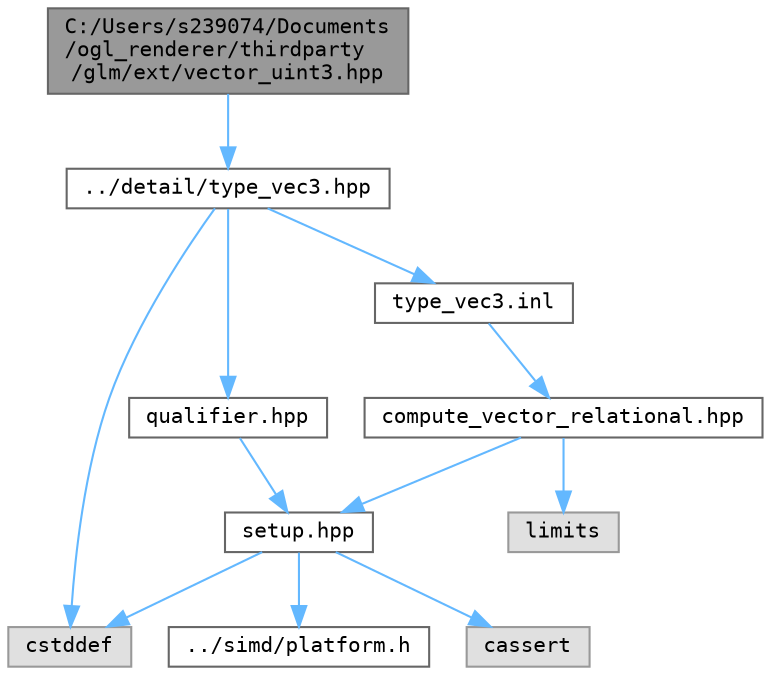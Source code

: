 digraph "C:/Users/s239074/Documents/ogl_renderer/thirdparty/glm/ext/vector_uint3.hpp"
{
 // LATEX_PDF_SIZE
  bgcolor="transparent";
  edge [fontname=Terminal,fontsize=10,labelfontname=Helvetica,labelfontsize=10];
  node [fontname=Terminal,fontsize=10,shape=box,height=0.2,width=0.4];
  Node1 [label="C:/Users/s239074/Documents\l/ogl_renderer/thirdparty\l/glm/ext/vector_uint3.hpp",height=0.2,width=0.4,color="gray40", fillcolor="grey60", style="filled", fontcolor="black",tooltip=" "];
  Node1 -> Node2 [color="steelblue1",style="solid"];
  Node2 [label="../detail/type_vec3.hpp",height=0.2,width=0.4,color="grey40", fillcolor="white", style="filled",URL="$type__vec3_8hpp.html",tooltip=" "];
  Node2 -> Node3 [color="steelblue1",style="solid"];
  Node3 [label="qualifier.hpp",height=0.2,width=0.4,color="grey40", fillcolor="white", style="filled",URL="$qualifier_8hpp.html",tooltip=" "];
  Node3 -> Node4 [color="steelblue1",style="solid"];
  Node4 [label="setup.hpp",height=0.2,width=0.4,color="grey40", fillcolor="white", style="filled",URL="$setup_8hpp.html",tooltip=" "];
  Node4 -> Node5 [color="steelblue1",style="solid"];
  Node5 [label="cassert",height=0.2,width=0.4,color="grey60", fillcolor="#E0E0E0", style="filled",tooltip=" "];
  Node4 -> Node6 [color="steelblue1",style="solid"];
  Node6 [label="cstddef",height=0.2,width=0.4,color="grey60", fillcolor="#E0E0E0", style="filled",tooltip=" "];
  Node4 -> Node7 [color="steelblue1",style="solid"];
  Node7 [label="../simd/platform.h",height=0.2,width=0.4,color="grey40", fillcolor="white", style="filled",URL="$platform_8h.html",tooltip=" "];
  Node2 -> Node6 [color="steelblue1",style="solid"];
  Node2 -> Node8 [color="steelblue1",style="solid"];
  Node8 [label="type_vec3.inl",height=0.2,width=0.4,color="grey40", fillcolor="white", style="filled",URL="$type__vec3_8inl.html",tooltip=" "];
  Node8 -> Node9 [color="steelblue1",style="solid"];
  Node9 [label="compute_vector_relational.hpp",height=0.2,width=0.4,color="grey40", fillcolor="white", style="filled",URL="$compute__vector__relational_8hpp.html",tooltip=" "];
  Node9 -> Node4 [color="steelblue1",style="solid"];
  Node9 -> Node10 [color="steelblue1",style="solid"];
  Node10 [label="limits",height=0.2,width=0.4,color="grey60", fillcolor="#E0E0E0", style="filled",tooltip=" "];
}
